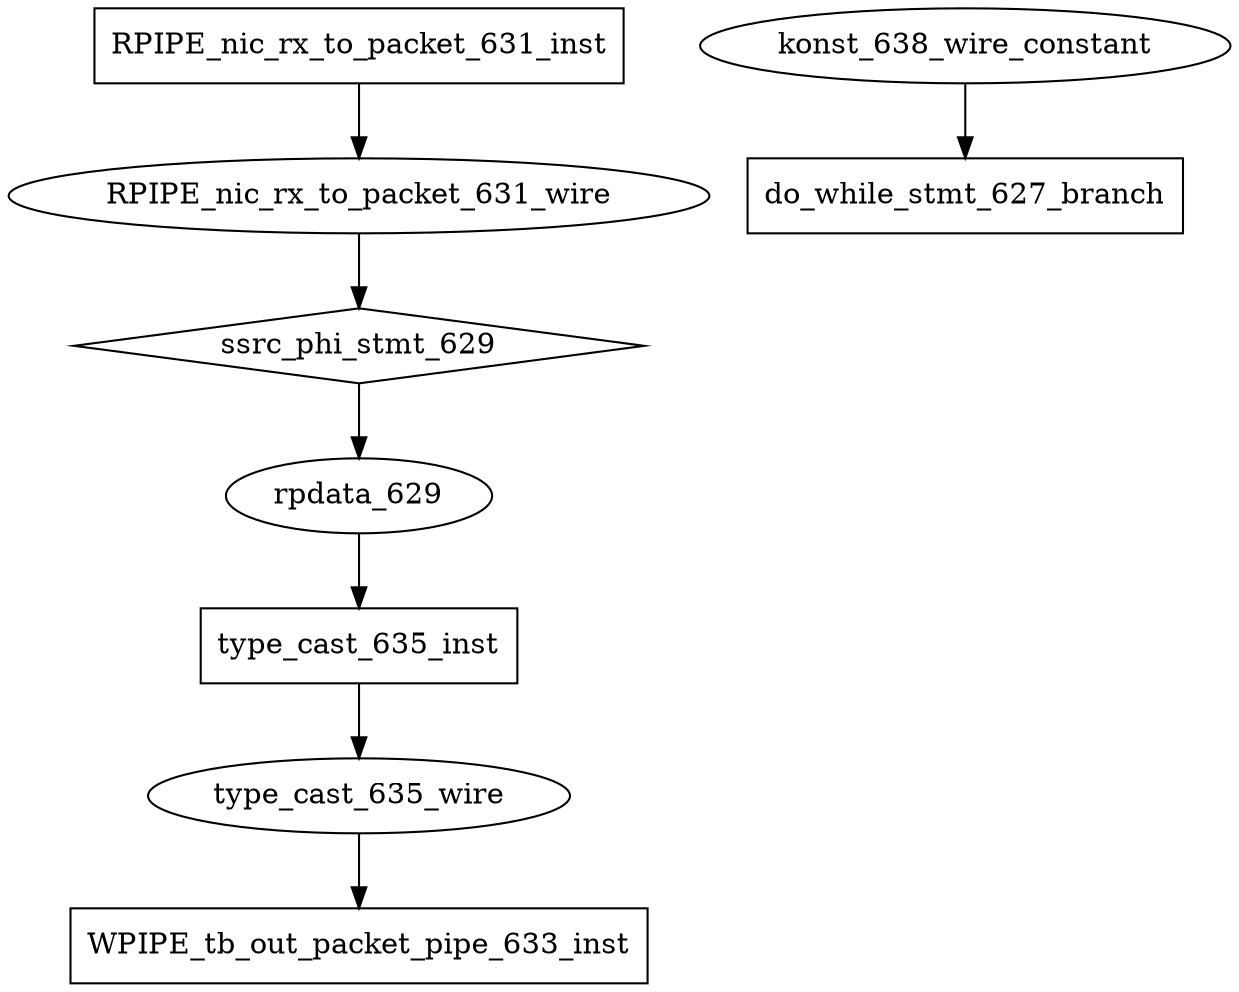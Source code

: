 digraph data_path {
  RPIPE_nic_rx_to_packet_631_wire [shape=ellipse];
  konst_638_wire_constant [shape=ellipse];
  rpdata_629 [shape=ellipse];
  type_cast_635_wire [shape=ellipse];
  RPIPE_nic_rx_to_packet_631_inst [shape=rectangle];
RPIPE_nic_rx_to_packet_631_inst -> RPIPE_nic_rx_to_packet_631_wire;
  WPIPE_tb_out_packet_pipe_633_inst [shape=rectangle];
type_cast_635_wire  -> WPIPE_tb_out_packet_pipe_633_inst;
  do_while_stmt_627_branch [shape=rectangle];
konst_638_wire_constant  -> do_while_stmt_627_branch;
  ssrc_phi_stmt_629 [shape=diamond];
RPIPE_nic_rx_to_packet_631_wire  -> ssrc_phi_stmt_629;
ssrc_phi_stmt_629 -> rpdata_629;
  type_cast_635_inst [shape=rectangle];
rpdata_629  -> type_cast_635_inst;
type_cast_635_inst -> type_cast_635_wire;
}
